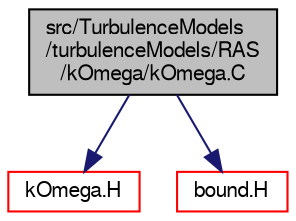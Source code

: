 digraph "src/TurbulenceModels/turbulenceModels/RAS/kOmega/kOmega.C"
{
  bgcolor="transparent";
  edge [fontname="FreeSans",fontsize="10",labelfontname="FreeSans",labelfontsize="10"];
  node [fontname="FreeSans",fontsize="10",shape=record];
  Node1 [label="src/TurbulenceModels\l/turbulenceModels/RAS\l/kOmega/kOmega.C",height=0.2,width=0.4,color="black", fillcolor="grey75", style="filled" fontcolor="black"];
  Node1 -> Node2 [color="midnightblue",fontsize="10",style="solid",fontname="FreeSans"];
  Node2 [label="kOmega.H",height=0.2,width=0.4,color="red",URL="$a10203.html"];
  Node1 -> Node3 [color="midnightblue",fontsize="10",style="solid",fontname="FreeSans"];
  Node3 [label="bound.H",height=0.2,width=0.4,color="red",URL="$a04643.html",tooltip="Bound the given scalar field if it has gone unbounded. "];
}
